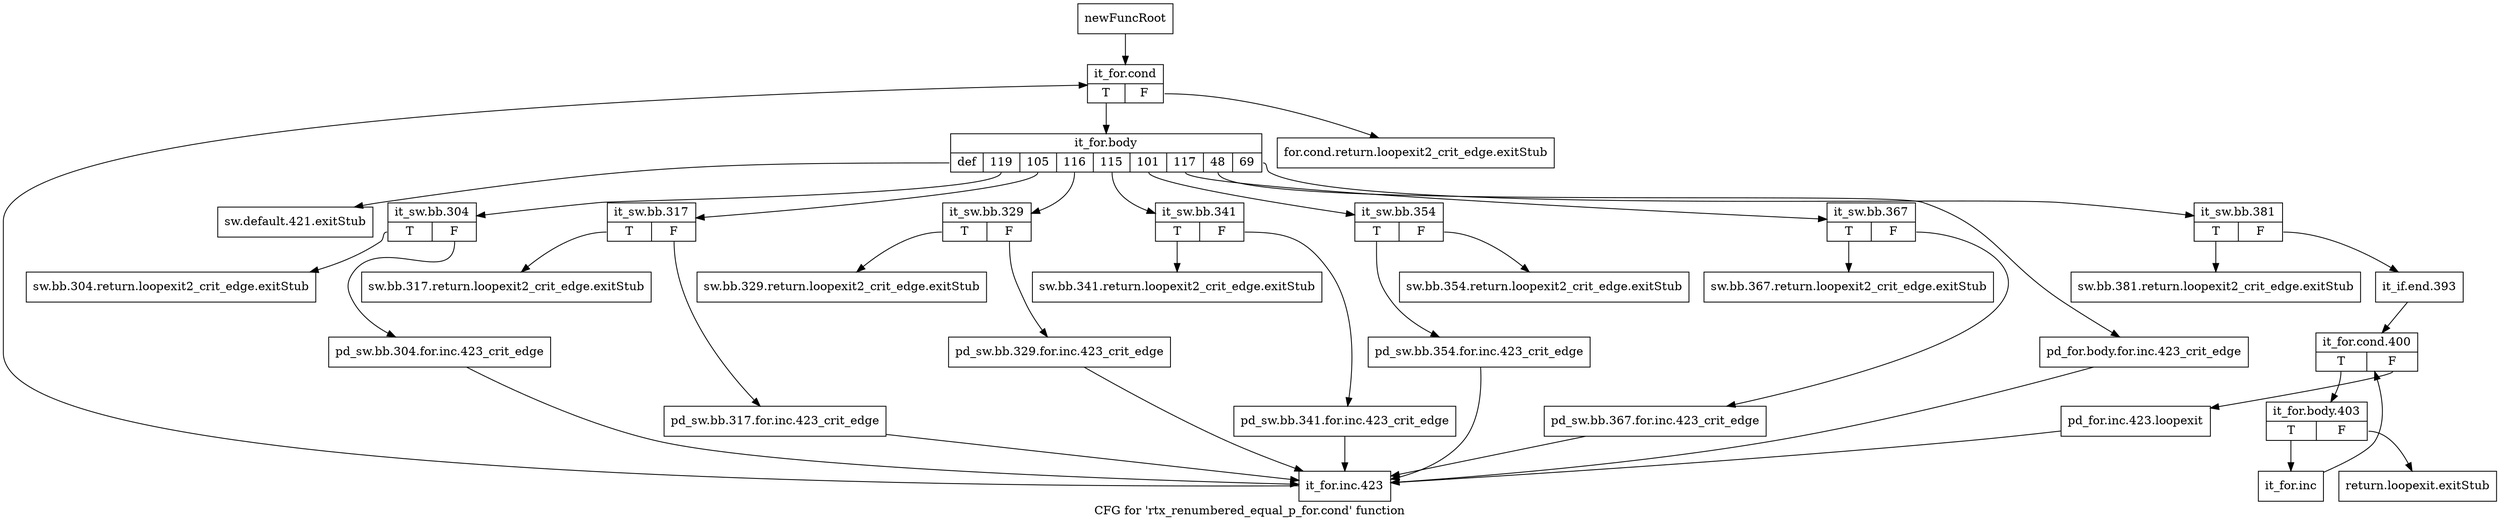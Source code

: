 digraph "CFG for 'rtx_renumbered_equal_p_for.cond' function" {
	label="CFG for 'rtx_renumbered_equal_p_for.cond' function";

	Node0xb389270 [shape=record,label="{newFuncRoot}"];
	Node0xb389270 -> Node0xb3895e0;
	Node0xb3892c0 [shape=record,label="{for.cond.return.loopexit2_crit_edge.exitStub}"];
	Node0xb389310 [shape=record,label="{sw.default.421.exitStub}"];
	Node0xb389360 [shape=record,label="{sw.bb.381.return.loopexit2_crit_edge.exitStub}"];
	Node0xb3893b0 [shape=record,label="{return.loopexit.exitStub}"];
	Node0xb389400 [shape=record,label="{sw.bb.367.return.loopexit2_crit_edge.exitStub}"];
	Node0xb389450 [shape=record,label="{sw.bb.354.return.loopexit2_crit_edge.exitStub}"];
	Node0xb3894a0 [shape=record,label="{sw.bb.341.return.loopexit2_crit_edge.exitStub}"];
	Node0xb3894f0 [shape=record,label="{sw.bb.329.return.loopexit2_crit_edge.exitStub}"];
	Node0xb389540 [shape=record,label="{sw.bb.317.return.loopexit2_crit_edge.exitStub}"];
	Node0xb389590 [shape=record,label="{sw.bb.304.return.loopexit2_crit_edge.exitStub}"];
	Node0xb3895e0 [shape=record,label="{it_for.cond|{<s0>T|<s1>F}}"];
	Node0xb3895e0:s0 -> Node0xb389630;
	Node0xb3895e0:s1 -> Node0xb3892c0;
	Node0xb389630 [shape=record,label="{it_for.body|{<s0>def|<s1>119|<s2>105|<s3>116|<s4>115|<s5>101|<s6>117|<s7>48|<s8>69}}"];
	Node0xb389630:s0 -> Node0xb389310;
	Node0xb389630:s1 -> Node0xb389bd0;
	Node0xb389630:s2 -> Node0xb389b30;
	Node0xb389630:s3 -> Node0xb389a90;
	Node0xb389630:s4 -> Node0xb3899f0;
	Node0xb389630:s5 -> Node0xb389950;
	Node0xb389630:s6 -> Node0xb3898b0;
	Node0xb389630:s7 -> Node0xb389860;
	Node0xb389630:s8 -> Node0xb389680;
	Node0xb389680 [shape=record,label="{it_sw.bb.381|{<s0>T|<s1>F}}"];
	Node0xb389680:s0 -> Node0xb389360;
	Node0xb389680:s1 -> Node0xb3896d0;
	Node0xb3896d0 [shape=record,label="{it_if.end.393}"];
	Node0xb3896d0 -> Node0xb389720;
	Node0xb389720 [shape=record,label="{it_for.cond.400|{<s0>T|<s1>F}}"];
	Node0xb389720:s0 -> Node0xb3897c0;
	Node0xb389720:s1 -> Node0xb389770;
	Node0xb389770 [shape=record,label="{pd_for.inc.423.loopexit}"];
	Node0xb389770 -> Node0xb389c70;
	Node0xb3897c0 [shape=record,label="{it_for.body.403|{<s0>T|<s1>F}}"];
	Node0xb3897c0:s0 -> Node0xb389810;
	Node0xb3897c0:s1 -> Node0xb3893b0;
	Node0xb389810 [shape=record,label="{it_for.inc}"];
	Node0xb389810 -> Node0xb389720;
	Node0xb389860 [shape=record,label="{pd_for.body.for.inc.423_crit_edge}"];
	Node0xb389860 -> Node0xb389c70;
	Node0xb3898b0 [shape=record,label="{it_sw.bb.367|{<s0>T|<s1>F}}"];
	Node0xb3898b0:s0 -> Node0xb389400;
	Node0xb3898b0:s1 -> Node0xb389900;
	Node0xb389900 [shape=record,label="{pd_sw.bb.367.for.inc.423_crit_edge}"];
	Node0xb389900 -> Node0xb389c70;
	Node0xb389950 [shape=record,label="{it_sw.bb.354|{<s0>T|<s1>F}}"];
	Node0xb389950:s0 -> Node0xb3899a0;
	Node0xb389950:s1 -> Node0xb389450;
	Node0xb3899a0 [shape=record,label="{pd_sw.bb.354.for.inc.423_crit_edge}"];
	Node0xb3899a0 -> Node0xb389c70;
	Node0xb3899f0 [shape=record,label="{it_sw.bb.341|{<s0>T|<s1>F}}"];
	Node0xb3899f0:s0 -> Node0xb3894a0;
	Node0xb3899f0:s1 -> Node0xb389a40;
	Node0xb389a40 [shape=record,label="{pd_sw.bb.341.for.inc.423_crit_edge}"];
	Node0xb389a40 -> Node0xb389c70;
	Node0xb389a90 [shape=record,label="{it_sw.bb.329|{<s0>T|<s1>F}}"];
	Node0xb389a90:s0 -> Node0xb3894f0;
	Node0xb389a90:s1 -> Node0xb389ae0;
	Node0xb389ae0 [shape=record,label="{pd_sw.bb.329.for.inc.423_crit_edge}"];
	Node0xb389ae0 -> Node0xb389c70;
	Node0xb389b30 [shape=record,label="{it_sw.bb.317|{<s0>T|<s1>F}}"];
	Node0xb389b30:s0 -> Node0xb389540;
	Node0xb389b30:s1 -> Node0xb389b80;
	Node0xb389b80 [shape=record,label="{pd_sw.bb.317.for.inc.423_crit_edge}"];
	Node0xb389b80 -> Node0xb389c70;
	Node0xb389bd0 [shape=record,label="{it_sw.bb.304|{<s0>T|<s1>F}}"];
	Node0xb389bd0:s0 -> Node0xb389590;
	Node0xb389bd0:s1 -> Node0xb389c20;
	Node0xb389c20 [shape=record,label="{pd_sw.bb.304.for.inc.423_crit_edge}"];
	Node0xb389c20 -> Node0xb389c70;
	Node0xb389c70 [shape=record,label="{it_for.inc.423}"];
	Node0xb389c70 -> Node0xb3895e0;
}
